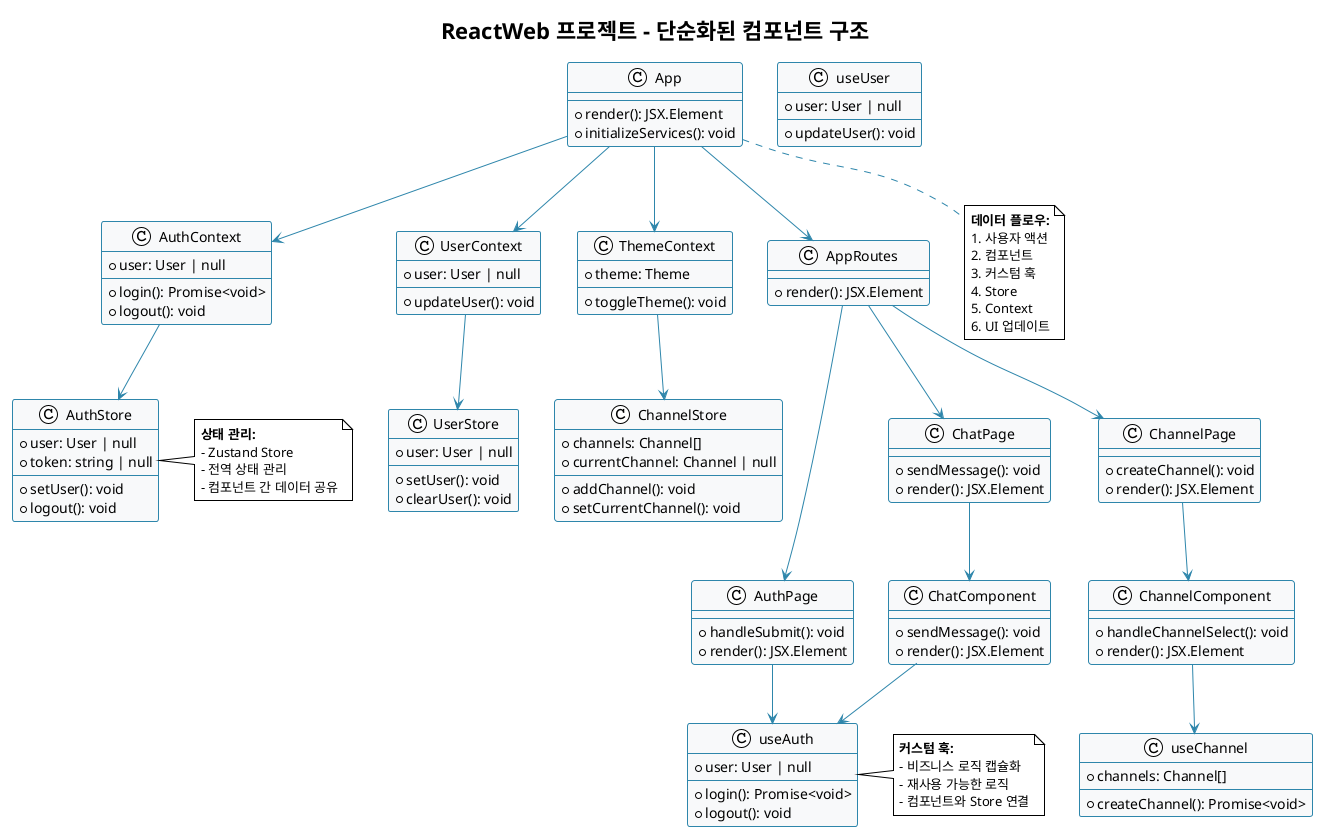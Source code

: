 @startuml ReactWeb Component Simple
!theme plain
skinparam backgroundColor #FFFFFF
skinparam classBackgroundColor #F8F9FA
skinparam classBorderColor #2E86AB
skinparam arrowColor #2E86AB

title ReactWeb 프로젝트 - 단순화된 컴포넌트 구조

' 메인 앱 구조
class App {
  + render(): JSX.Element
  + initializeServices(): void
}

' Context 구조
class AuthContext {
  + user: User | null
  + login(): Promise<void>
  + logout(): void
}

class UserContext {
  + user: User | null
  + updateUser(): void
}

class ThemeContext {
  + theme: Theme
  + toggleTheme(): void
}

' Zustand Stores
class AuthStore {
  + user: User | null
  + token: string | null
  + setUser(): void
  + logout(): void
}

class UserStore {
  + user: User | null
  + setUser(): void
  + clearUser(): void
}

class ChannelStore {
  + channels: Channel[]
  + currentChannel: Channel | null
  + addChannel(): void
  + setCurrentChannel(): void
}

' 컴포넌트 구조
class AppRoutes {
  + render(): JSX.Element
}

class AuthPage {
  + handleSubmit(): void
  + render(): JSX.Element
}

class ChatPage {
  + sendMessage(): void
  + render(): JSX.Element
}

class ChannelPage {
  + createChannel(): void
  + render(): JSX.Element
}

' 기능 컴포넌트
class ChatComponent {
  + sendMessage(): void
  + render(): JSX.Element
}

class ChannelComponent {
  + handleChannelSelect(): void
  + render(): JSX.Element
}

' 커스텀 훅
class useAuth {
  + user: User | null
  + login(): Promise<void>
  + logout(): void
}

class useUser {
  + user: User | null
  + updateUser(): void
}

class useChannel {
  + channels: Channel[]
  + createChannel(): Promise<void>
}

' 핵심 관계만 표시
App --> AppRoutes
App --> AuthContext
App --> UserContext
App --> ThemeContext

AuthContext --> AuthStore
UserContext --> UserStore
ThemeContext --> ChannelStore

AppRoutes --> AuthPage
AppRoutes --> ChatPage
AppRoutes --> ChannelPage

ChatPage --> ChatComponent
ChannelPage --> ChannelComponent

ChatComponent --> useAuth
ChannelComponent --> useChannel
AuthPage --> useAuth

' 간단한 설명
note right of AuthStore
  **상태 관리:**
  - Zustand Store
  - 전역 상태 관리
  - 컴포넌트 간 데이터 공유
end note

note right of useAuth
  **커스텀 훅:**
  - 비즈니스 로직 캡슐화
  - 재사용 가능한 로직
  - 컴포넌트와 Store 연결
end note

note bottom of App
  **데이터 플로우:**
  1. 사용자 액션
  2. 컴포넌트
  3. 커스텀 훅
  4. Store
  5. Context
  6. UI 업데이트
end note

@enduml 
